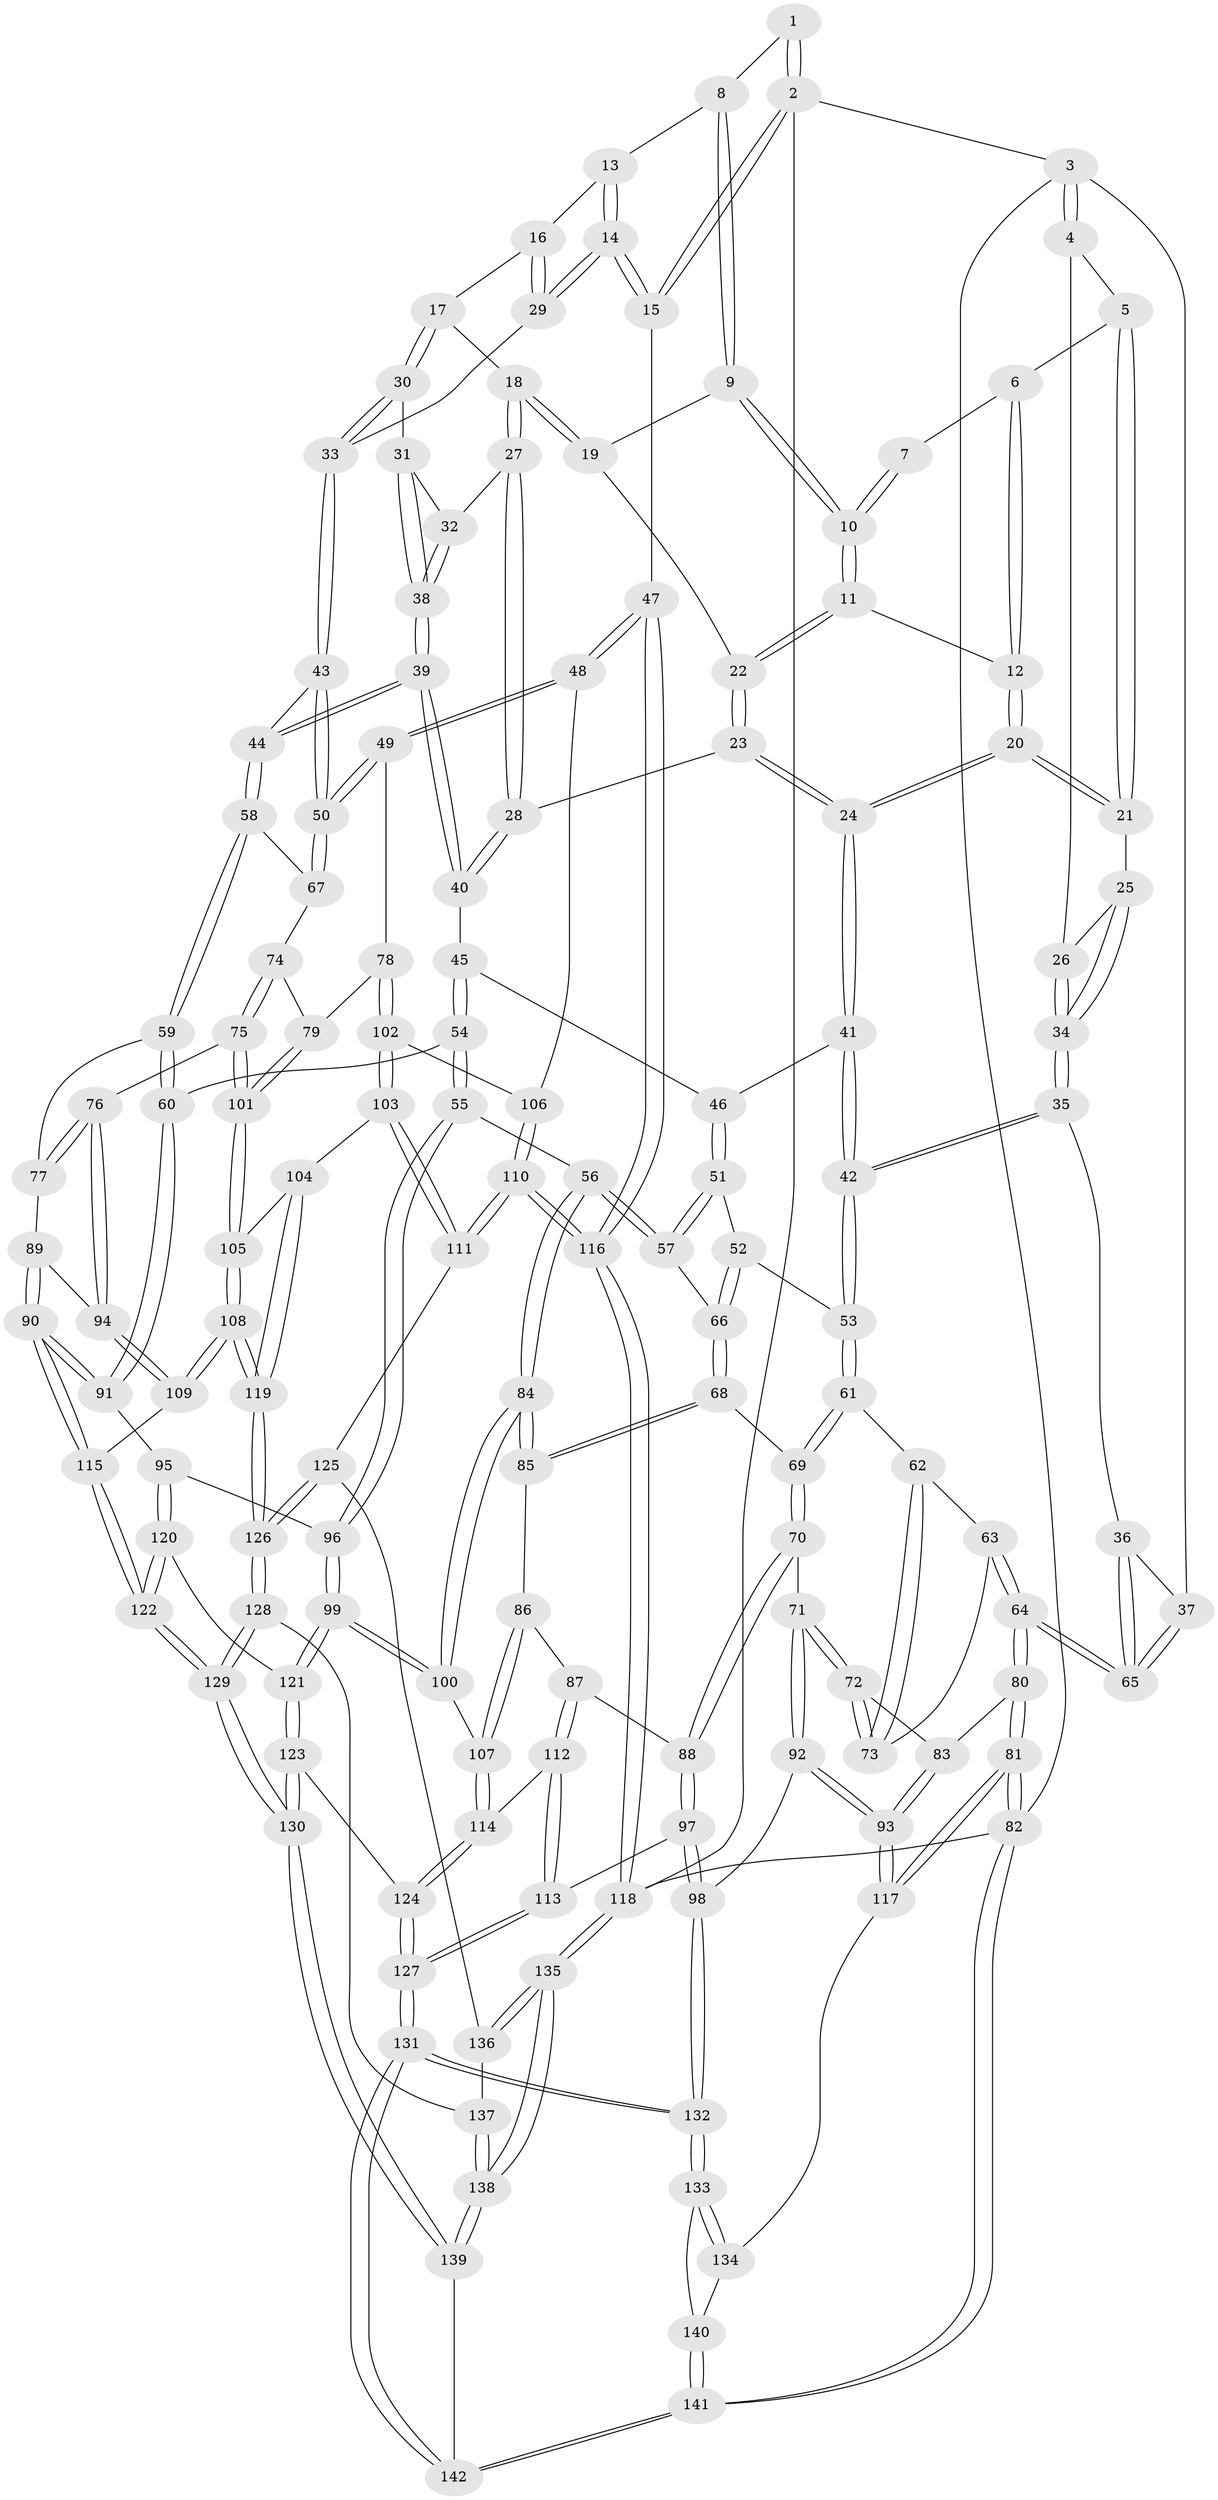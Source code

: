 // coarse degree distribution, {2: 0.028169014084507043, 3: 0.15492957746478872, 4: 0.4084507042253521, 6: 0.056338028169014086, 5: 0.29577464788732394, 9: 0.014084507042253521, 7: 0.04225352112676056}
// Generated by graph-tools (version 1.1) at 2025/07/03/04/25 22:07:06]
// undirected, 142 vertices, 352 edges
graph export_dot {
graph [start="1"]
  node [color=gray90,style=filled];
  1 [pos="+0.7698153451521196+0"];
  2 [pos="+1+0"];
  3 [pos="+0+0"];
  4 [pos="+0.19833217746572548+0"];
  5 [pos="+0.2561173052362032+0"];
  6 [pos="+0.41419753816520194+0"];
  7 [pos="+0.6104380905104873+0"];
  8 [pos="+0.774637443812091+0.006835160022066425"];
  9 [pos="+0.7420435150082283+0.06302232562000092"];
  10 [pos="+0.6045301511804393+0.07221738864987828"];
  11 [pos="+0.6014342927562843+0.08244266096833978"];
  12 [pos="+0.5249522455535547+0.10384069287946333"];
  13 [pos="+0.8208176798211684+0.06419635641722457"];
  14 [pos="+1+0.05656431325249227"];
  15 [pos="+1+0.04681946443564863"];
  16 [pos="+0.8482980265585974+0.14282729208279485"];
  17 [pos="+0.8017734947287265+0.1625996350648849"];
  18 [pos="+0.7415943352852999+0.1472655420138329"];
  19 [pos="+0.7365523562091199+0.08627528552128073"];
  20 [pos="+0.4692804267056161+0.16187619801120173"];
  21 [pos="+0.44882216404782665+0.1496923356386013"];
  22 [pos="+0.6247635956031248+0.12496337693770783"];
  23 [pos="+0.6386591752244648+0.18855044618196096"];
  24 [pos="+0.4808017312030175+0.19252173045695084"];
  25 [pos="+0.4221056405417036+0.15775641143435273"];
  26 [pos="+0.24023801079106374+0.08811689487858657"];
  27 [pos="+0.7233533737579149+0.1655821855446304"];
  28 [pos="+0.6426104795442759+0.19296653213309495"];
  29 [pos="+0.9180382972715887+0.17042719250823918"];
  30 [pos="+0.7964601457647128+0.21334364943075595"];
  31 [pos="+0.7794271531978042+0.2223963730730864"];
  32 [pos="+0.7381775481199383+0.19605282854591546"];
  33 [pos="+0.8575582168541696+0.2693888082822757"];
  34 [pos="+0.25193399920483367+0.22778018330034494"];
  35 [pos="+0.23718138053009782+0.29512326030134167"];
  36 [pos="+0.19973842562866903+0.2825205905653996"];
  37 [pos="+0+0"];
  38 [pos="+0.7380651123032855+0.2868162679278815"];
  39 [pos="+0.721569393792847+0.33287772032708696"];
  40 [pos="+0.6492063953797225+0.2891127419560305"];
  41 [pos="+0.4766095888054848+0.23813821475805266"];
  42 [pos="+0.24522628263748403+0.3155522653600266"];
  43 [pos="+0.8431755738281641+0.36192680839492986"];
  44 [pos="+0.7351872208084754+0.3492073563415733"];
  45 [pos="+0.5716875162932089+0.3172837159941516"];
  46 [pos="+0.501079972493972+0.2843465976254373"];
  47 [pos="+1+0.4264922989486451"];
  48 [pos="+1+0.42952024341065326"];
  49 [pos="+0.9710709330811671+0.4441657037050393"];
  50 [pos="+0.9331215360932045+0.43589227705714334"];
  51 [pos="+0.4454135339302184+0.36141803339478157"];
  52 [pos="+0.264409247818623+0.3306943346450353"];
  53 [pos="+0.24560920054665134+0.3198400496454686"];
  54 [pos="+0.5427935516792312+0.5162480515371916"];
  55 [pos="+0.5241406804538773+0.5193698966633342"];
  56 [pos="+0.5196762654319087+0.5190969122936155"];
  57 [pos="+0.49168580372423343+0.4955245110936208"];
  58 [pos="+0.6616495122807481+0.48553406698421137"];
  59 [pos="+0.6188758216269015+0.5193156118124713"];
  60 [pos="+0.5592642430919915+0.5203181547306599"];
  61 [pos="+0.19971036240000245+0.40469075018920647"];
  62 [pos="+0.13593900417337326+0.42949677892573435"];
  63 [pos="+0+0.44387773274336983"];
  64 [pos="+0+0.4440797484615311"];
  65 [pos="+0+0.3287872088010999"];
  66 [pos="+0.38819709628904175+0.46583508879057"];
  67 [pos="+0.8223755182616151+0.517587810094612"];
  68 [pos="+0.2869357791488808+0.5539308797720899"];
  69 [pos="+0.24953482869403854+0.5450268941234516"];
  70 [pos="+0.22001151046485484+0.5849171475355126"];
  71 [pos="+0.1566198824426411+0.6046839485697058"];
  72 [pos="+0.11436101996016447+0.579252854444785"];
  73 [pos="+0.11337015929185437+0.5703269489851728"];
  74 [pos="+0.815328601524689+0.5360326470955127"];
  75 [pos="+0.7789194230544577+0.6167087950362488"];
  76 [pos="+0.7630205421249271+0.6158958153518433"];
  77 [pos="+0.6384462025433293+0.5417969875754477"];
  78 [pos="+0.8974955236141524+0.6253813810636427"];
  79 [pos="+0.8812066695949518+0.6265191345121303"];
  80 [pos="+0+0.4692753676230162"];
  81 [pos="+0+0.8469163297379675"];
  82 [pos="+0+1"];
  83 [pos="+0.04533775050723888+0.5986338836946822"];
  84 [pos="+0.4330515273085366+0.5918913402625103"];
  85 [pos="+0.33107281809566397+0.5870743701319895"];
  86 [pos="+0.32418362943018575+0.6421936622889209"];
  87 [pos="+0.29209605076796546+0.6817214542524473"];
  88 [pos="+0.23786659527792567+0.6577316604033678"];
  89 [pos="+0.6525495117478839+0.6051463381211657"];
  90 [pos="+0.6280213281300586+0.7273509866970987"];
  91 [pos="+0.604369832242553+0.7240243118811378"];
  92 [pos="+0.10182213232895182+0.7515087602951579"];
  93 [pos="+0.08414023146229797+0.7552343571901436"];
  94 [pos="+0.6962406479581945+0.6833786264791494"];
  95 [pos="+0.5910671740643068+0.7294929215798546"];
  96 [pos="+0.5182145263044385+0.6879441226054975"];
  97 [pos="+0.17710503701025532+0.7579271686412848"];
  98 [pos="+0.13284746399895406+0.7580374060295635"];
  99 [pos="+0.4362054733247074+0.7344357276451117"];
  100 [pos="+0.41549263938328207+0.7167722585182488"];
  101 [pos="+0.7981851536799162+0.6395901937789775"];
  102 [pos="+0.9080309401647542+0.6475163486172029"];
  103 [pos="+0.861294492414209+0.7364357080026901"];
  104 [pos="+0.8425864175198704+0.7261559996458458"];
  105 [pos="+0.8035582442127274+0.6815999398465802"];
  106 [pos="+0.9506590939861236+0.6695372795945439"];
  107 [pos="+0.4070888688757899+0.7175791479384126"];
  108 [pos="+0.7012307193763367+0.7560978849508672"];
  109 [pos="+0.6798393345242294+0.7379384211649515"];
  110 [pos="+1+0.8303671850496648"];
  111 [pos="+0.8954701799738854+0.7848851940893045"];
  112 [pos="+0.31087534901513536+0.7413469931807469"];
  113 [pos="+0.20068911466375836+0.7687797119165573"];
  114 [pos="+0.3250355921396313+0.7479109998295832"];
  115 [pos="+0.6434270206398567+0.7328870879433037"];
  116 [pos="+1+1"];
  117 [pos="+0+0.812123196596032"];
  118 [pos="+1+1"];
  119 [pos="+0.7228130262825507+0.8015388966991293"];
  120 [pos="+0.5569362948229278+0.7711351564756107"];
  121 [pos="+0.45287294139244616+0.7708885989906225"];
  122 [pos="+0.5838239574589036+0.9278787518171936"];
  123 [pos="+0.4347170926996005+0.8927855483361012"];
  124 [pos="+0.33466950725287337+0.8985340887902467"];
  125 [pos="+0.8136001822950399+0.8266462764275596"];
  126 [pos="+0.7243183851801656+0.8090336966049849"];
  127 [pos="+0.2902262016881159+0.922827735077332"];
  128 [pos="+0.7027983820308746+0.8599627503256099"];
  129 [pos="+0.5873559355504806+0.9982453548693608"];
  130 [pos="+0.5864024201060667+1"];
  131 [pos="+0.24320184646339504+0.9873238428149572"];
  132 [pos="+0.19862420332741276+0.9564793962963399"];
  133 [pos="+0.16165758388671864+0.9414764010104505"];
  134 [pos="+0.06554202102519154+0.8835924010711305"];
  135 [pos="+1+1"];
  136 [pos="+0.8156941339406919+0.8452095007432822"];
  137 [pos="+0.7906538272207646+0.9006461741661244"];
  138 [pos="+1+1"];
  139 [pos="+0.6276214084540098+1"];
  140 [pos="+0.07297028177692629+0.9813176270462614"];
  141 [pos="+0+1"];
  142 [pos="+0.2267484044800112+1"];
  1 -- 2;
  1 -- 2;
  1 -- 8;
  2 -- 3;
  2 -- 15;
  2 -- 15;
  2 -- 118;
  3 -- 4;
  3 -- 4;
  3 -- 37;
  3 -- 82;
  4 -- 5;
  4 -- 26;
  5 -- 6;
  5 -- 21;
  5 -- 21;
  6 -- 7;
  6 -- 12;
  6 -- 12;
  7 -- 10;
  7 -- 10;
  8 -- 9;
  8 -- 9;
  8 -- 13;
  9 -- 10;
  9 -- 10;
  9 -- 19;
  10 -- 11;
  10 -- 11;
  11 -- 12;
  11 -- 22;
  11 -- 22;
  12 -- 20;
  12 -- 20;
  13 -- 14;
  13 -- 14;
  13 -- 16;
  14 -- 15;
  14 -- 15;
  14 -- 29;
  14 -- 29;
  15 -- 47;
  16 -- 17;
  16 -- 29;
  16 -- 29;
  17 -- 18;
  17 -- 30;
  17 -- 30;
  18 -- 19;
  18 -- 19;
  18 -- 27;
  18 -- 27;
  19 -- 22;
  20 -- 21;
  20 -- 21;
  20 -- 24;
  20 -- 24;
  21 -- 25;
  22 -- 23;
  22 -- 23;
  23 -- 24;
  23 -- 24;
  23 -- 28;
  24 -- 41;
  24 -- 41;
  25 -- 26;
  25 -- 34;
  25 -- 34;
  26 -- 34;
  26 -- 34;
  27 -- 28;
  27 -- 28;
  27 -- 32;
  28 -- 40;
  28 -- 40;
  29 -- 33;
  30 -- 31;
  30 -- 33;
  30 -- 33;
  31 -- 32;
  31 -- 38;
  31 -- 38;
  32 -- 38;
  32 -- 38;
  33 -- 43;
  33 -- 43;
  34 -- 35;
  34 -- 35;
  35 -- 36;
  35 -- 42;
  35 -- 42;
  36 -- 37;
  36 -- 65;
  36 -- 65;
  37 -- 65;
  37 -- 65;
  38 -- 39;
  38 -- 39;
  39 -- 40;
  39 -- 40;
  39 -- 44;
  39 -- 44;
  40 -- 45;
  41 -- 42;
  41 -- 42;
  41 -- 46;
  42 -- 53;
  42 -- 53;
  43 -- 44;
  43 -- 50;
  43 -- 50;
  44 -- 58;
  44 -- 58;
  45 -- 46;
  45 -- 54;
  45 -- 54;
  46 -- 51;
  46 -- 51;
  47 -- 48;
  47 -- 48;
  47 -- 116;
  47 -- 116;
  48 -- 49;
  48 -- 49;
  48 -- 106;
  49 -- 50;
  49 -- 50;
  49 -- 78;
  50 -- 67;
  50 -- 67;
  51 -- 52;
  51 -- 57;
  51 -- 57;
  52 -- 53;
  52 -- 66;
  52 -- 66;
  53 -- 61;
  53 -- 61;
  54 -- 55;
  54 -- 55;
  54 -- 60;
  55 -- 56;
  55 -- 96;
  55 -- 96;
  56 -- 57;
  56 -- 57;
  56 -- 84;
  56 -- 84;
  57 -- 66;
  58 -- 59;
  58 -- 59;
  58 -- 67;
  59 -- 60;
  59 -- 60;
  59 -- 77;
  60 -- 91;
  60 -- 91;
  61 -- 62;
  61 -- 69;
  61 -- 69;
  62 -- 63;
  62 -- 73;
  62 -- 73;
  63 -- 64;
  63 -- 64;
  63 -- 73;
  64 -- 65;
  64 -- 65;
  64 -- 80;
  64 -- 80;
  66 -- 68;
  66 -- 68;
  67 -- 74;
  68 -- 69;
  68 -- 85;
  68 -- 85;
  69 -- 70;
  69 -- 70;
  70 -- 71;
  70 -- 88;
  70 -- 88;
  71 -- 72;
  71 -- 72;
  71 -- 92;
  71 -- 92;
  72 -- 73;
  72 -- 73;
  72 -- 83;
  74 -- 75;
  74 -- 75;
  74 -- 79;
  75 -- 76;
  75 -- 101;
  75 -- 101;
  76 -- 77;
  76 -- 77;
  76 -- 94;
  76 -- 94;
  77 -- 89;
  78 -- 79;
  78 -- 102;
  78 -- 102;
  79 -- 101;
  79 -- 101;
  80 -- 81;
  80 -- 81;
  80 -- 83;
  81 -- 82;
  81 -- 82;
  81 -- 117;
  81 -- 117;
  82 -- 141;
  82 -- 141;
  82 -- 118;
  83 -- 93;
  83 -- 93;
  84 -- 85;
  84 -- 85;
  84 -- 100;
  84 -- 100;
  85 -- 86;
  86 -- 87;
  86 -- 107;
  86 -- 107;
  87 -- 88;
  87 -- 112;
  87 -- 112;
  88 -- 97;
  88 -- 97;
  89 -- 90;
  89 -- 90;
  89 -- 94;
  90 -- 91;
  90 -- 91;
  90 -- 115;
  90 -- 115;
  91 -- 95;
  92 -- 93;
  92 -- 93;
  92 -- 98;
  93 -- 117;
  93 -- 117;
  94 -- 109;
  94 -- 109;
  95 -- 96;
  95 -- 120;
  95 -- 120;
  96 -- 99;
  96 -- 99;
  97 -- 98;
  97 -- 98;
  97 -- 113;
  98 -- 132;
  98 -- 132;
  99 -- 100;
  99 -- 100;
  99 -- 121;
  99 -- 121;
  100 -- 107;
  101 -- 105;
  101 -- 105;
  102 -- 103;
  102 -- 103;
  102 -- 106;
  103 -- 104;
  103 -- 111;
  103 -- 111;
  104 -- 105;
  104 -- 119;
  104 -- 119;
  105 -- 108;
  105 -- 108;
  106 -- 110;
  106 -- 110;
  107 -- 114;
  107 -- 114;
  108 -- 109;
  108 -- 109;
  108 -- 119;
  108 -- 119;
  109 -- 115;
  110 -- 111;
  110 -- 111;
  110 -- 116;
  110 -- 116;
  111 -- 125;
  112 -- 113;
  112 -- 113;
  112 -- 114;
  113 -- 127;
  113 -- 127;
  114 -- 124;
  114 -- 124;
  115 -- 122;
  115 -- 122;
  116 -- 118;
  116 -- 118;
  117 -- 134;
  118 -- 135;
  118 -- 135;
  119 -- 126;
  119 -- 126;
  120 -- 121;
  120 -- 122;
  120 -- 122;
  121 -- 123;
  121 -- 123;
  122 -- 129;
  122 -- 129;
  123 -- 124;
  123 -- 130;
  123 -- 130;
  124 -- 127;
  124 -- 127;
  125 -- 126;
  125 -- 126;
  125 -- 136;
  126 -- 128;
  126 -- 128;
  127 -- 131;
  127 -- 131;
  128 -- 129;
  128 -- 129;
  128 -- 137;
  129 -- 130;
  129 -- 130;
  130 -- 139;
  130 -- 139;
  131 -- 132;
  131 -- 132;
  131 -- 142;
  131 -- 142;
  132 -- 133;
  132 -- 133;
  133 -- 134;
  133 -- 134;
  133 -- 140;
  134 -- 140;
  135 -- 136;
  135 -- 136;
  135 -- 138;
  135 -- 138;
  136 -- 137;
  137 -- 138;
  137 -- 138;
  138 -- 139;
  138 -- 139;
  139 -- 142;
  140 -- 141;
  140 -- 141;
  141 -- 142;
  141 -- 142;
}

